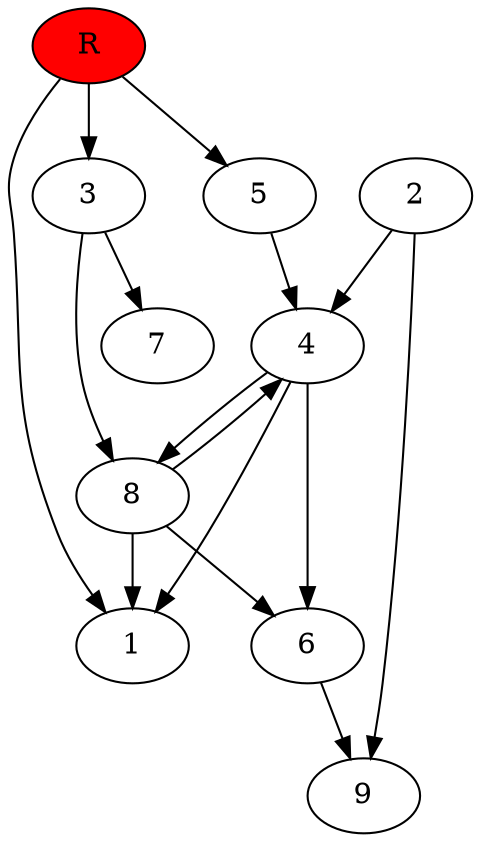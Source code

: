 digraph prb19320 {
	1
	2
	3
	4
	5
	6
	7
	8
	R [fillcolor="#ff0000" style=filled]
	2 -> 4
	2 -> 9
	3 -> 7
	3 -> 8
	4 -> 1
	4 -> 6
	4 -> 8
	5 -> 4
	6 -> 9
	8 -> 1
	8 -> 4
	8 -> 6
	R -> 1
	R -> 3
	R -> 5
}
